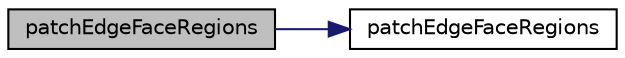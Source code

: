 digraph "patchEdgeFaceRegions"
{
  bgcolor="transparent";
  edge [fontname="Helvetica",fontsize="10",labelfontname="Helvetica",labelfontsize="10"];
  node [fontname="Helvetica",fontsize="10",shape=record];
  rankdir="LR";
  Node1 [label="patchEdgeFaceRegions",height=0.2,width=0.4,color="black", fillcolor="grey75", style="filled", fontcolor="black"];
  Node1 -> Node2 [color="midnightblue",fontsize="10",style="solid",fontname="Helvetica"];
  Node2 [label="patchEdgeFaceRegions",height=0.2,width=0.4,color="black",URL="$a01831.html#aa08d1cc4e06524c67446b0689afe03b1",tooltip="Construct null. "];
}
